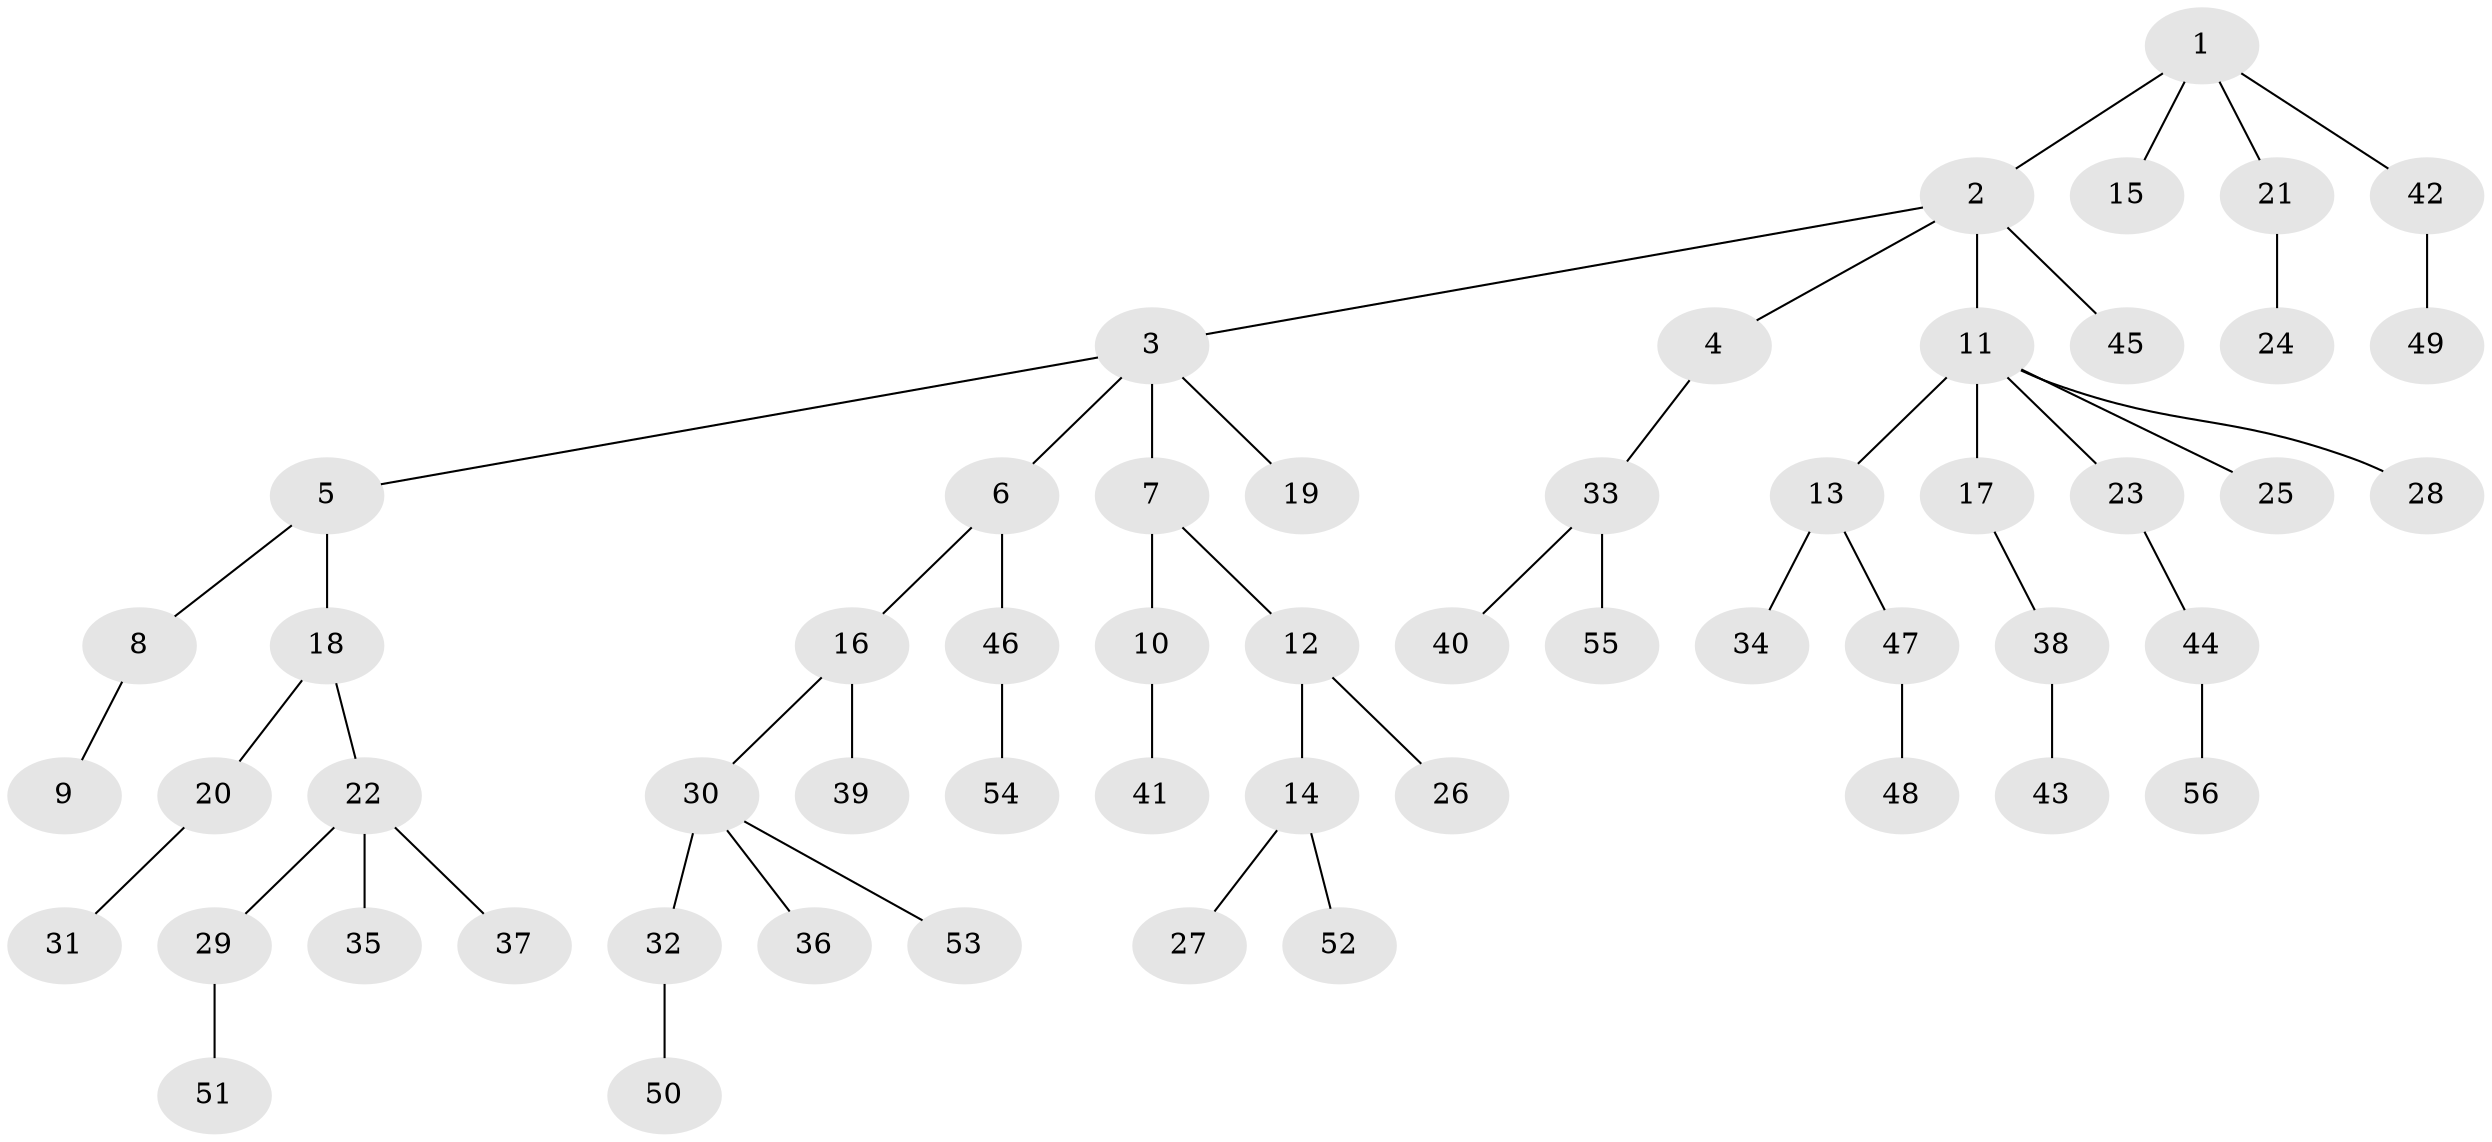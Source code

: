 // Generated by graph-tools (version 1.1) at 2025/02/03/09/25 03:02:20]
// undirected, 56 vertices, 55 edges
graph export_dot {
graph [start="1"]
  node [color=gray90,style=filled];
  1;
  2;
  3;
  4;
  5;
  6;
  7;
  8;
  9;
  10;
  11;
  12;
  13;
  14;
  15;
  16;
  17;
  18;
  19;
  20;
  21;
  22;
  23;
  24;
  25;
  26;
  27;
  28;
  29;
  30;
  31;
  32;
  33;
  34;
  35;
  36;
  37;
  38;
  39;
  40;
  41;
  42;
  43;
  44;
  45;
  46;
  47;
  48;
  49;
  50;
  51;
  52;
  53;
  54;
  55;
  56;
  1 -- 2;
  1 -- 15;
  1 -- 21;
  1 -- 42;
  2 -- 3;
  2 -- 4;
  2 -- 11;
  2 -- 45;
  3 -- 5;
  3 -- 6;
  3 -- 7;
  3 -- 19;
  4 -- 33;
  5 -- 8;
  5 -- 18;
  6 -- 16;
  6 -- 46;
  7 -- 10;
  7 -- 12;
  8 -- 9;
  10 -- 41;
  11 -- 13;
  11 -- 17;
  11 -- 23;
  11 -- 25;
  11 -- 28;
  12 -- 14;
  12 -- 26;
  13 -- 34;
  13 -- 47;
  14 -- 27;
  14 -- 52;
  16 -- 30;
  16 -- 39;
  17 -- 38;
  18 -- 20;
  18 -- 22;
  20 -- 31;
  21 -- 24;
  22 -- 29;
  22 -- 35;
  22 -- 37;
  23 -- 44;
  29 -- 51;
  30 -- 32;
  30 -- 36;
  30 -- 53;
  32 -- 50;
  33 -- 40;
  33 -- 55;
  38 -- 43;
  42 -- 49;
  44 -- 56;
  46 -- 54;
  47 -- 48;
}
